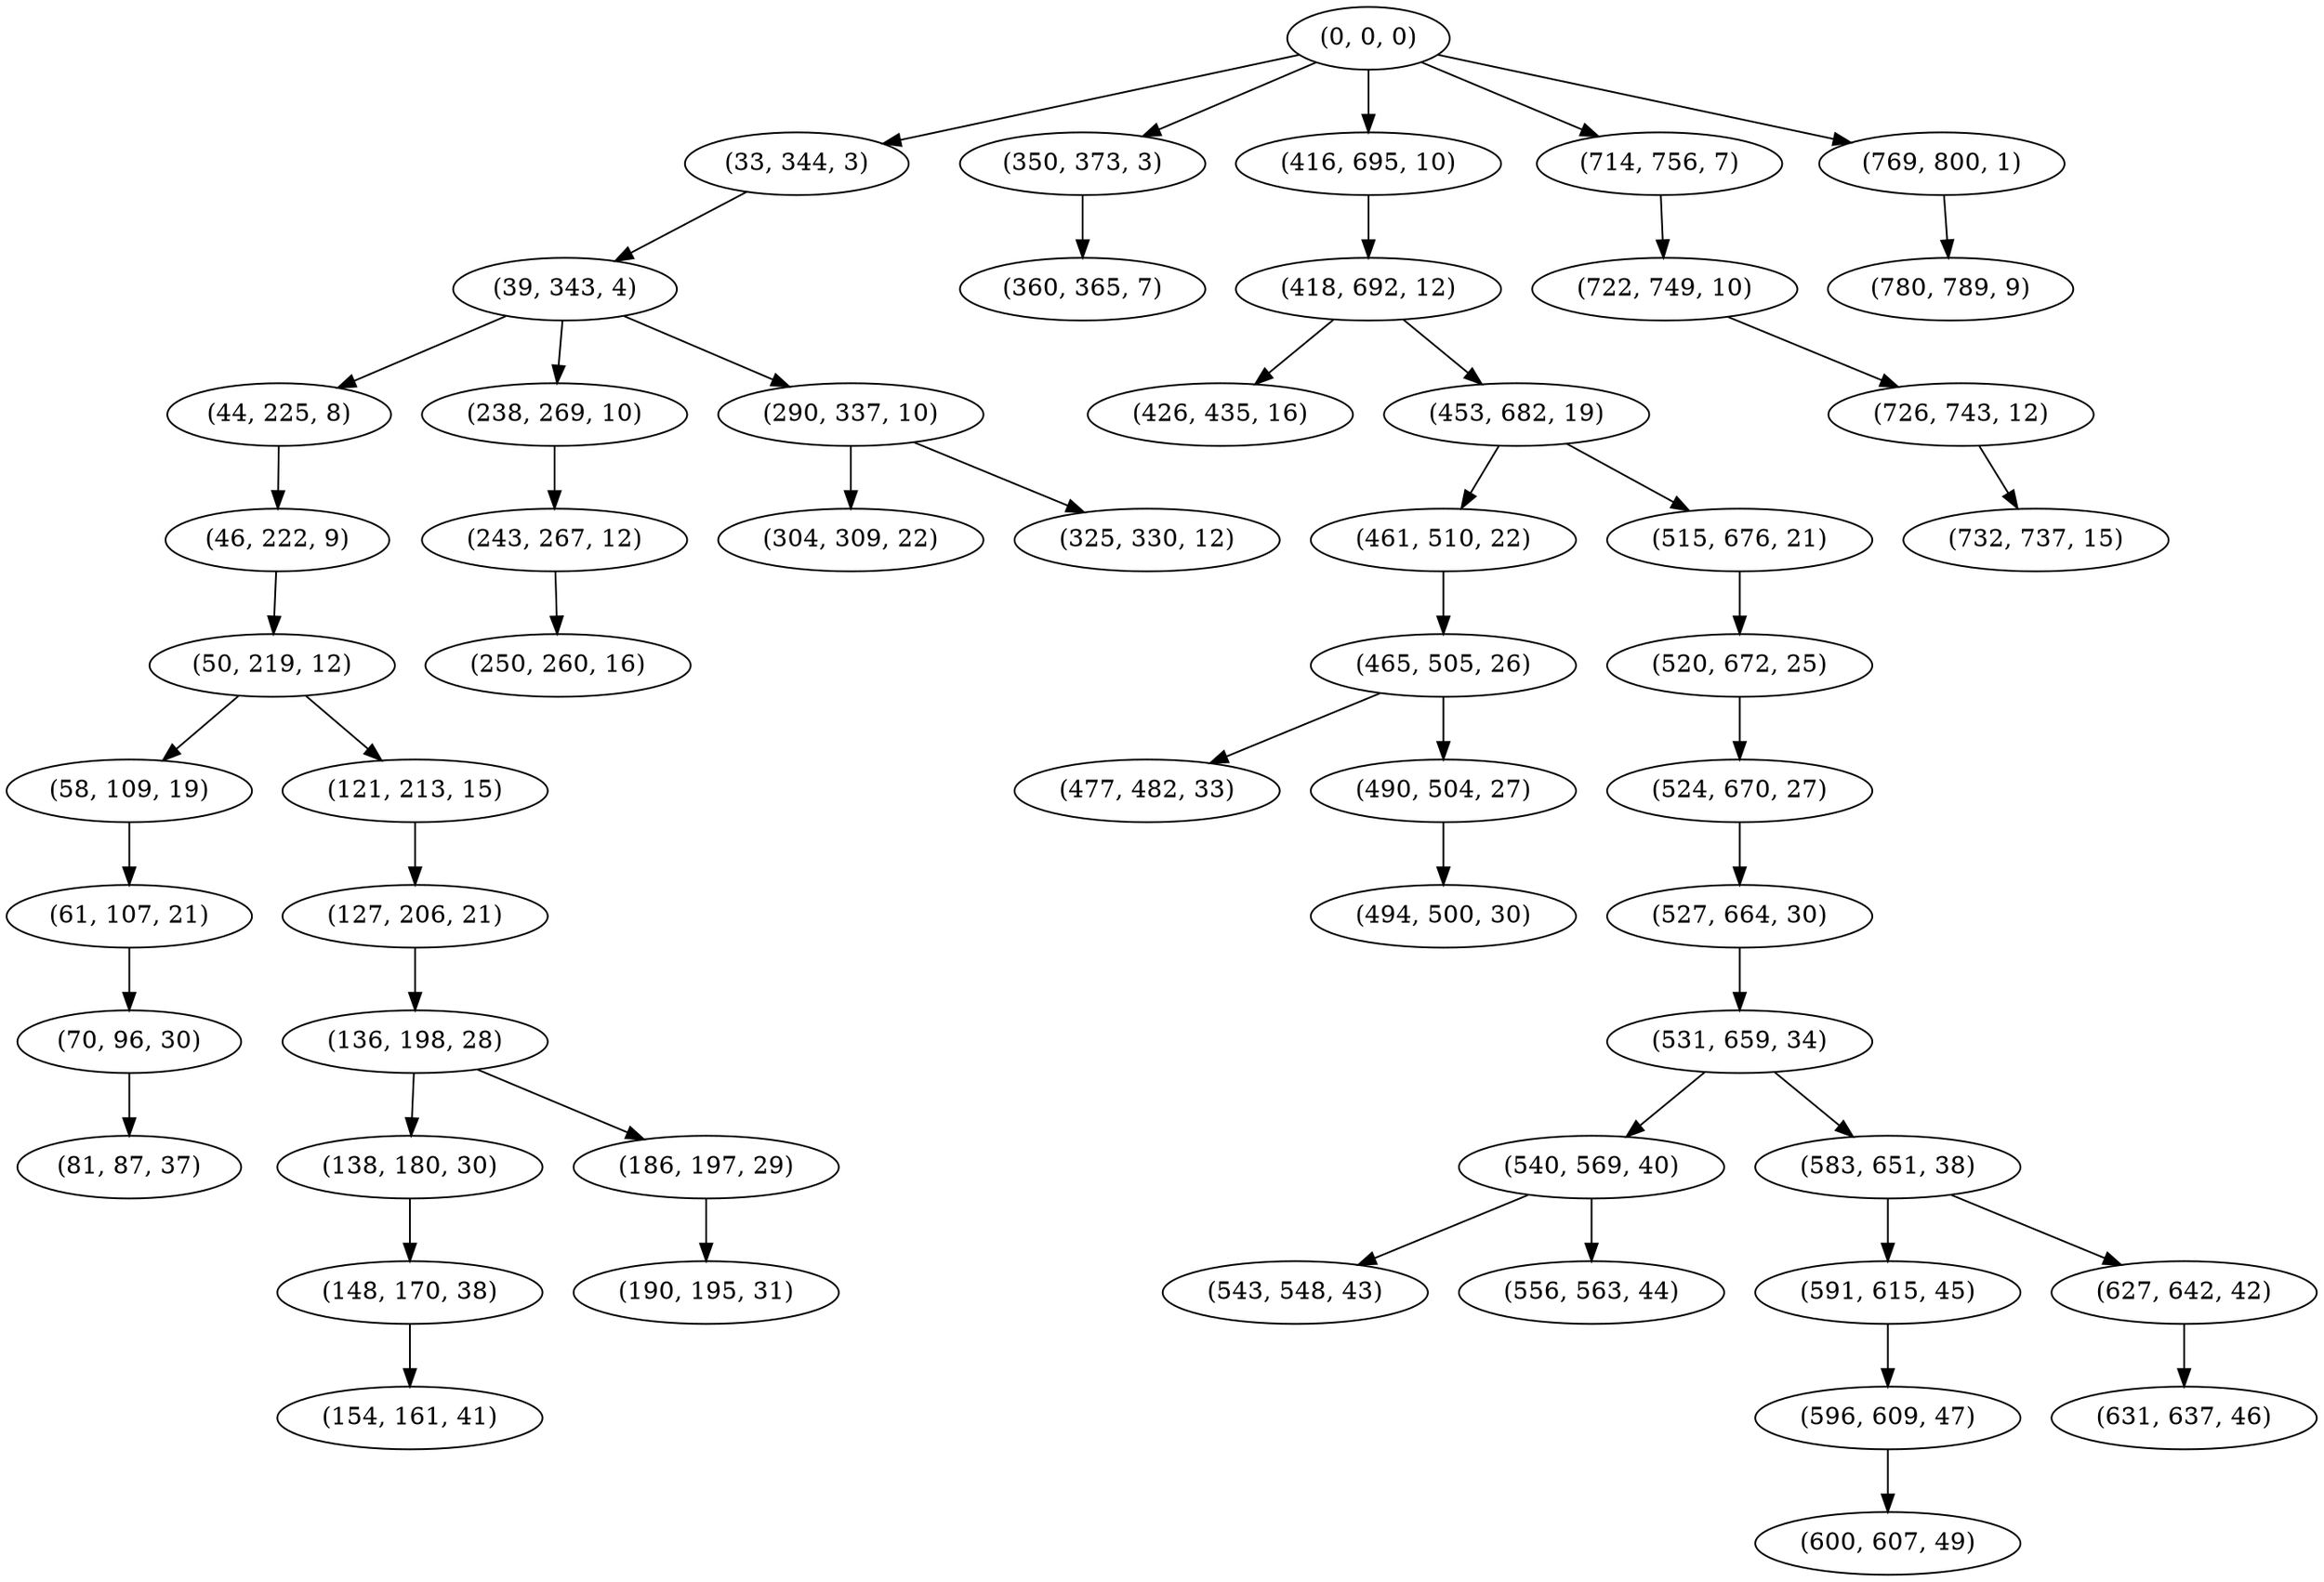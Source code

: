 digraph tree {
    "(0, 0, 0)";
    "(33, 344, 3)";
    "(39, 343, 4)";
    "(44, 225, 8)";
    "(46, 222, 9)";
    "(50, 219, 12)";
    "(58, 109, 19)";
    "(61, 107, 21)";
    "(70, 96, 30)";
    "(81, 87, 37)";
    "(121, 213, 15)";
    "(127, 206, 21)";
    "(136, 198, 28)";
    "(138, 180, 30)";
    "(148, 170, 38)";
    "(154, 161, 41)";
    "(186, 197, 29)";
    "(190, 195, 31)";
    "(238, 269, 10)";
    "(243, 267, 12)";
    "(250, 260, 16)";
    "(290, 337, 10)";
    "(304, 309, 22)";
    "(325, 330, 12)";
    "(350, 373, 3)";
    "(360, 365, 7)";
    "(416, 695, 10)";
    "(418, 692, 12)";
    "(426, 435, 16)";
    "(453, 682, 19)";
    "(461, 510, 22)";
    "(465, 505, 26)";
    "(477, 482, 33)";
    "(490, 504, 27)";
    "(494, 500, 30)";
    "(515, 676, 21)";
    "(520, 672, 25)";
    "(524, 670, 27)";
    "(527, 664, 30)";
    "(531, 659, 34)";
    "(540, 569, 40)";
    "(543, 548, 43)";
    "(556, 563, 44)";
    "(583, 651, 38)";
    "(591, 615, 45)";
    "(596, 609, 47)";
    "(600, 607, 49)";
    "(627, 642, 42)";
    "(631, 637, 46)";
    "(714, 756, 7)";
    "(722, 749, 10)";
    "(726, 743, 12)";
    "(732, 737, 15)";
    "(769, 800, 1)";
    "(780, 789, 9)";
    "(0, 0, 0)" -> "(33, 344, 3)";
    "(0, 0, 0)" -> "(350, 373, 3)";
    "(0, 0, 0)" -> "(416, 695, 10)";
    "(0, 0, 0)" -> "(714, 756, 7)";
    "(0, 0, 0)" -> "(769, 800, 1)";
    "(33, 344, 3)" -> "(39, 343, 4)";
    "(39, 343, 4)" -> "(44, 225, 8)";
    "(39, 343, 4)" -> "(238, 269, 10)";
    "(39, 343, 4)" -> "(290, 337, 10)";
    "(44, 225, 8)" -> "(46, 222, 9)";
    "(46, 222, 9)" -> "(50, 219, 12)";
    "(50, 219, 12)" -> "(58, 109, 19)";
    "(50, 219, 12)" -> "(121, 213, 15)";
    "(58, 109, 19)" -> "(61, 107, 21)";
    "(61, 107, 21)" -> "(70, 96, 30)";
    "(70, 96, 30)" -> "(81, 87, 37)";
    "(121, 213, 15)" -> "(127, 206, 21)";
    "(127, 206, 21)" -> "(136, 198, 28)";
    "(136, 198, 28)" -> "(138, 180, 30)";
    "(136, 198, 28)" -> "(186, 197, 29)";
    "(138, 180, 30)" -> "(148, 170, 38)";
    "(148, 170, 38)" -> "(154, 161, 41)";
    "(186, 197, 29)" -> "(190, 195, 31)";
    "(238, 269, 10)" -> "(243, 267, 12)";
    "(243, 267, 12)" -> "(250, 260, 16)";
    "(290, 337, 10)" -> "(304, 309, 22)";
    "(290, 337, 10)" -> "(325, 330, 12)";
    "(350, 373, 3)" -> "(360, 365, 7)";
    "(416, 695, 10)" -> "(418, 692, 12)";
    "(418, 692, 12)" -> "(426, 435, 16)";
    "(418, 692, 12)" -> "(453, 682, 19)";
    "(453, 682, 19)" -> "(461, 510, 22)";
    "(453, 682, 19)" -> "(515, 676, 21)";
    "(461, 510, 22)" -> "(465, 505, 26)";
    "(465, 505, 26)" -> "(477, 482, 33)";
    "(465, 505, 26)" -> "(490, 504, 27)";
    "(490, 504, 27)" -> "(494, 500, 30)";
    "(515, 676, 21)" -> "(520, 672, 25)";
    "(520, 672, 25)" -> "(524, 670, 27)";
    "(524, 670, 27)" -> "(527, 664, 30)";
    "(527, 664, 30)" -> "(531, 659, 34)";
    "(531, 659, 34)" -> "(540, 569, 40)";
    "(531, 659, 34)" -> "(583, 651, 38)";
    "(540, 569, 40)" -> "(543, 548, 43)";
    "(540, 569, 40)" -> "(556, 563, 44)";
    "(583, 651, 38)" -> "(591, 615, 45)";
    "(583, 651, 38)" -> "(627, 642, 42)";
    "(591, 615, 45)" -> "(596, 609, 47)";
    "(596, 609, 47)" -> "(600, 607, 49)";
    "(627, 642, 42)" -> "(631, 637, 46)";
    "(714, 756, 7)" -> "(722, 749, 10)";
    "(722, 749, 10)" -> "(726, 743, 12)";
    "(726, 743, 12)" -> "(732, 737, 15)";
    "(769, 800, 1)" -> "(780, 789, 9)";
}

